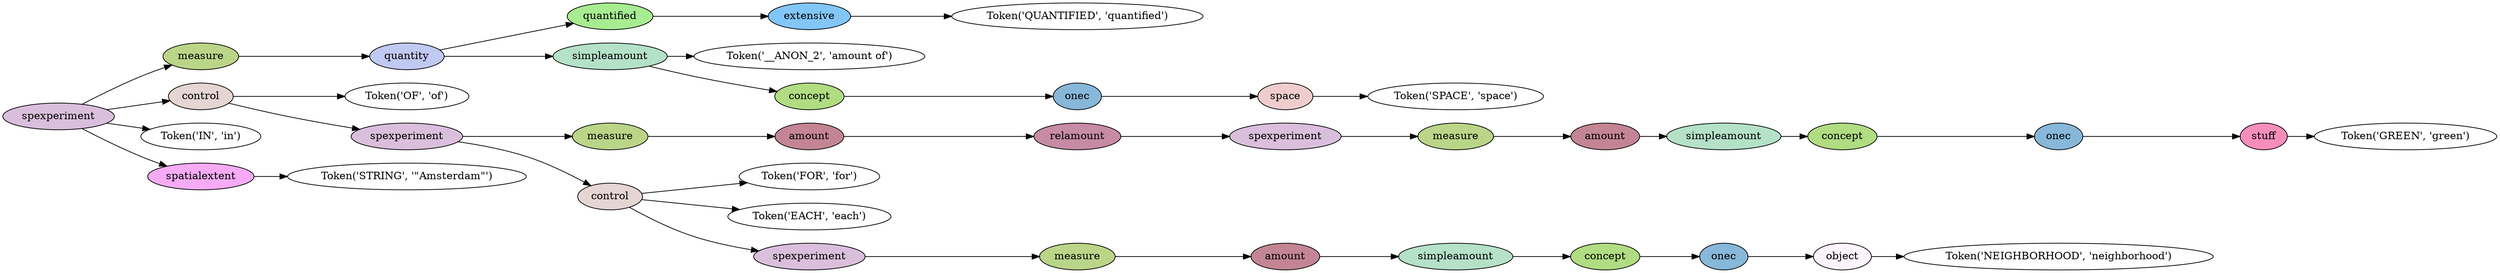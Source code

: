 digraph G {
rankdir=LR;
0 [label="Token('QUANTIFIED', 'quantified')"];
1 [fillcolor="#82c6f8", label=extensive, style=filled];
1 -> 0;
2 [fillcolor="#a7ec91", label=quantified, style=filled];
2 -> 1;
3 [label="Token('__ANON_2', 'amount of')"];
4 [label="Token('SPACE', 'space')"];
5 [fillcolor="#efcdce", label=space, style=filled];
5 -> 4;
6 [fillcolor="#87b7d9", label=onec, style=filled];
6 -> 5;
7 [fillcolor="#b0dc82", label=concept, style=filled];
7 -> 6;
8 [fillcolor="#b4e1c8", label=simpleamount, style=filled];
8 -> 3;
8 -> 7;
9 [fillcolor="#c0c9f1", label=quantity, style=filled];
9 -> 2;
9 -> 8;
10 [fillcolor="#bad588", label=measure, style=filled];
10 -> 9;
11 [label="Token('OF', 'of')"];
12 [label="Token('GREEN', 'green')"];
13 [fillcolor="#f68ebb", label=stuff, style=filled];
13 -> 12;
14 [fillcolor="#87b7d9", label=onec, style=filled];
14 -> 13;
15 [fillcolor="#b0dc82", label=concept, style=filled];
15 -> 14;
16 [fillcolor="#b4e1c8", label=simpleamount, style=filled];
16 -> 15;
17 [fillcolor="#c38595", label=amount, style=filled];
17 -> 16;
18 [fillcolor="#bad588", label=measure, style=filled];
18 -> 17;
19 [fillcolor="#dabfdc", label=spexperiment, style=filled];
19 -> 18;
20 [fillcolor="#c78ba4", label=relamount, style=filled];
20 -> 19;
21 [fillcolor="#c38595", label=amount, style=filled];
21 -> 20;
22 [fillcolor="#bad588", label=measure, style=filled];
22 -> 21;
23 [label="Token('FOR', 'for')"];
24 [label="Token('EACH', 'each')"];
25 [label="Token('NEIGHBORHOOD', 'neighborhood')"];
26 [fillcolor="#fbf4fd", label=object, style=filled];
26 -> 25;
27 [fillcolor="#87b7d9", label=onec, style=filled];
27 -> 26;
28 [fillcolor="#b0dc82", label=concept, style=filled];
28 -> 27;
29 [fillcolor="#b4e1c8", label=simpleamount, style=filled];
29 -> 28;
30 [fillcolor="#c38595", label=amount, style=filled];
30 -> 29;
31 [fillcolor="#bad588", label=measure, style=filled];
31 -> 30;
32 [fillcolor="#dabfdc", label=spexperiment, style=filled];
32 -> 31;
33 [fillcolor="#e5d5d3", label=control, style=filled];
33 -> 23;
33 -> 24;
33 -> 32;
34 [fillcolor="#dabfdc", label=spexperiment, style=filled];
34 -> 22;
34 -> 33;
35 [fillcolor="#e5d5d3", label=control, style=filled];
35 -> 11;
35 -> 34;
36 [label="Token('IN', 'in')"];
37 [label="Token('STRING', '\"Amsterdam\"')"];
38 [fillcolor="#f7abf6", label=spatialextent, style=filled];
38 -> 37;
39 [fillcolor="#dabfdc", label=spexperiment, style=filled];
39 -> 10;
39 -> 35;
39 -> 36;
39 -> 38;
}
